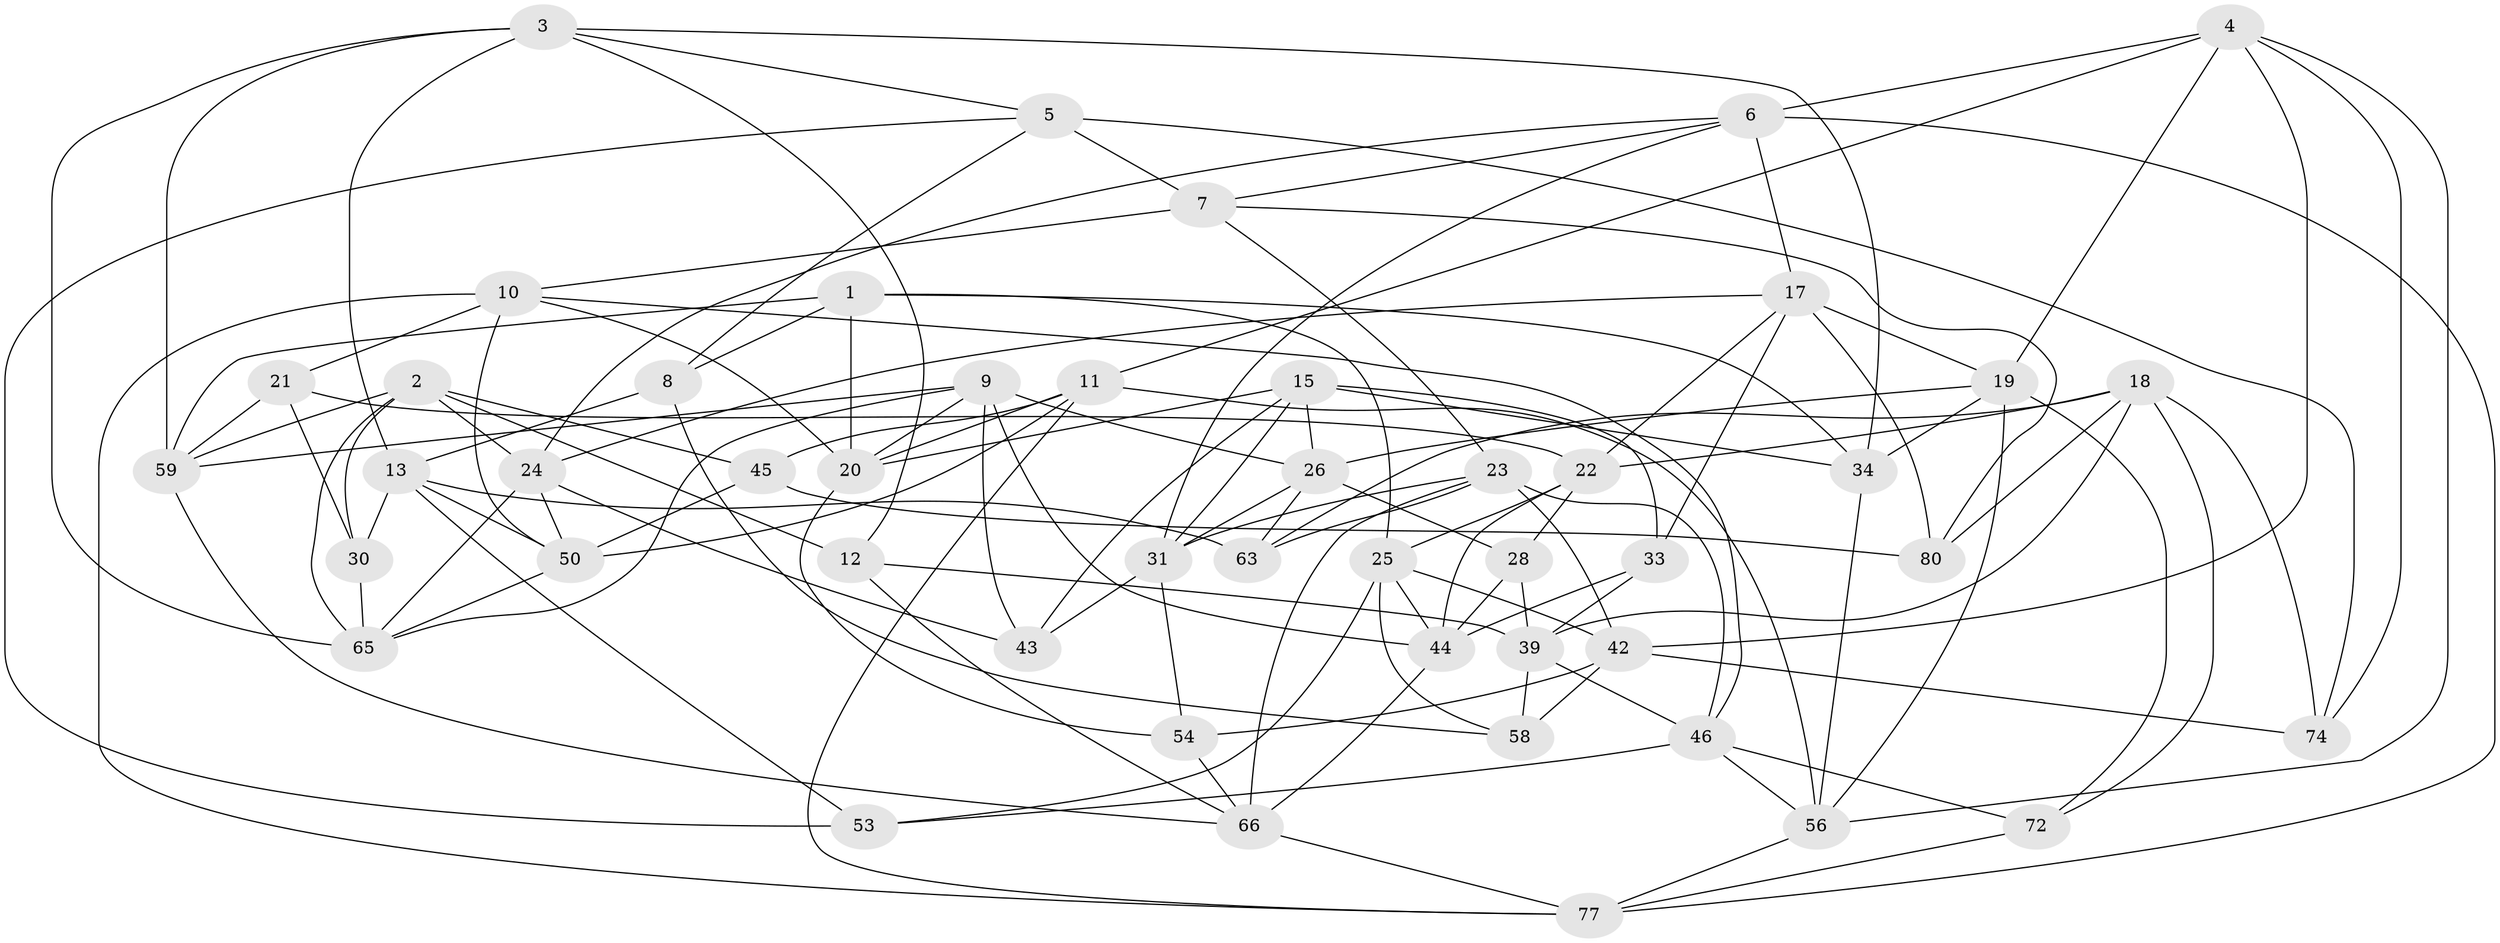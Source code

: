 // original degree distribution, {4: 1.0}
// Generated by graph-tools (version 1.1) at 2025/42/03/06/25 10:42:24]
// undirected, 48 vertices, 127 edges
graph export_dot {
graph [start="1"]
  node [color=gray90,style=filled];
  1 [super="+47"];
  2 [super="+29"];
  3 [super="+57"];
  4 [super="+60"];
  5 [super="+32"];
  6 [super="+16"];
  7 [super="+40"];
  8;
  9 [super="+14"];
  10 [super="+64"];
  11 [super="+36"];
  12;
  13 [super="+38"];
  15 [super="+52"];
  17 [super="+48"];
  18 [super="+35"];
  19 [super="+61"];
  20 [super="+73"];
  21;
  22 [super="+51"];
  23 [super="+41"];
  24 [super="+27"];
  25 [super="+75"];
  26 [super="+37"];
  28;
  30;
  31 [super="+67"];
  33;
  34 [super="+69"];
  39 [super="+49"];
  42 [super="+68"];
  43;
  44 [super="+55"];
  45;
  46 [super="+76"];
  50 [super="+78"];
  53;
  54;
  56 [super="+71"];
  58;
  59 [super="+62"];
  63;
  65 [super="+70"];
  66 [super="+79"];
  72;
  74;
  77 [super="+81"];
  80;
  1 -- 34 [weight=2];
  1 -- 8;
  1 -- 25;
  1 -- 59;
  1 -- 20;
  2 -- 12;
  2 -- 59;
  2 -- 65;
  2 -- 45;
  2 -- 30;
  2 -- 24;
  3 -- 59;
  3 -- 13;
  3 -- 34;
  3 -- 12;
  3 -- 5;
  3 -- 65;
  4 -- 74;
  4 -- 42;
  4 -- 11;
  4 -- 19;
  4 -- 6;
  4 -- 56;
  5 -- 7 [weight=2];
  5 -- 74;
  5 -- 8;
  5 -- 53;
  6 -- 7;
  6 -- 24;
  6 -- 31;
  6 -- 17;
  6 -- 77;
  7 -- 80;
  7 -- 23;
  7 -- 10;
  8 -- 58;
  8 -- 13;
  9 -- 26;
  9 -- 65;
  9 -- 59;
  9 -- 44;
  9 -- 43;
  9 -- 20;
  10 -- 21;
  10 -- 77;
  10 -- 46;
  10 -- 50;
  10 -- 20;
  11 -- 77;
  11 -- 45;
  11 -- 20;
  11 -- 56;
  11 -- 50;
  12 -- 39;
  12 -- 66;
  13 -- 30;
  13 -- 50;
  13 -- 53;
  13 -- 63;
  15 -- 20;
  15 -- 31;
  15 -- 34;
  15 -- 33;
  15 -- 26;
  15 -- 43;
  17 -- 80;
  17 -- 33;
  17 -- 22;
  17 -- 19;
  17 -- 24;
  18 -- 39;
  18 -- 72;
  18 -- 80;
  18 -- 74;
  18 -- 22;
  18 -- 63;
  19 -- 56;
  19 -- 34;
  19 -- 72;
  19 -- 26;
  20 -- 54;
  21 -- 30;
  21 -- 59;
  21 -- 22;
  22 -- 28;
  22 -- 25;
  22 -- 44;
  23 -- 63;
  23 -- 46;
  23 -- 42;
  23 -- 66;
  23 -- 31;
  24 -- 43;
  24 -- 50;
  24 -- 65;
  25 -- 58;
  25 -- 42;
  25 -- 53;
  25 -- 44;
  26 -- 31;
  26 -- 28;
  26 -- 63;
  28 -- 39;
  28 -- 44;
  30 -- 65;
  31 -- 54;
  31 -- 43;
  33 -- 44;
  33 -- 39;
  34 -- 56;
  39 -- 58;
  39 -- 46;
  42 -- 74;
  42 -- 58;
  42 -- 54;
  44 -- 66;
  45 -- 80;
  45 -- 50;
  46 -- 53;
  46 -- 56;
  46 -- 72;
  50 -- 65;
  54 -- 66;
  56 -- 77;
  59 -- 66;
  66 -- 77;
  72 -- 77;
}
